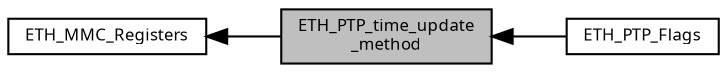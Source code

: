 digraph "ETH_PTP_time_update_method"
{
  edge [fontname="Sans",fontsize="8",labelfontname="Sans",labelfontsize="8"];
  node [fontname="Sans",fontsize="8",shape=record];
  rankdir=LR;
  Node0 [label="ETH_PTP_time_update\l_method",height=0.2,width=0.4,color="black", fillcolor="grey75", style="filled", fontcolor="black"];
  Node2 [label="ETH_PTP_Flags",height=0.2,width=0.4,color="black", fillcolor="white", style="filled",URL="$group___e_t_h___p_t_p___flags.html"];
  Node1 [label="ETH_MMC_Registers",height=0.2,width=0.4,color="black", fillcolor="white", style="filled",URL="$group___e_t_h___m_m_c___registers.html"];
  Node1->Node0 [shape=plaintext, dir="back", style="solid"];
  Node0->Node2 [shape=plaintext, dir="back", style="solid"];
}

